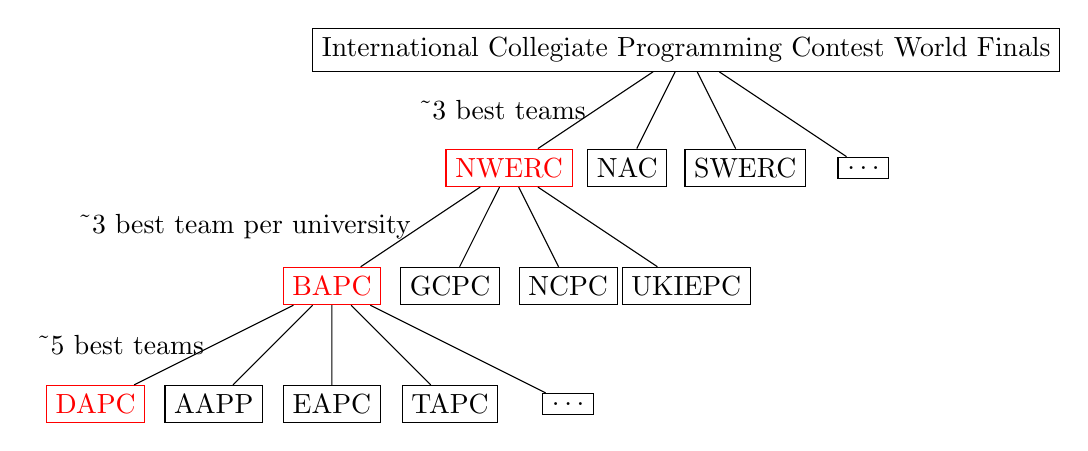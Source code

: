 \begin{tikzpicture}
  \tikzstyle{every node}=[draw]
  \node {International Collegiate Programming Contest World Finals}
    child {node[red]{NWERC}
        child { node[red] {BAPC}
          child {node[red] {DAPC} edge from parent node[left, draw=none]{\textasciitilde 5 best teams}}
          child {node {AAPP}}
          child {node {EAPC}}
          child {node {TAPC}}
          child {node {$\ldots$}}
          edge from parent node[left, draw=none]{\textasciitilde3 best team per university}
        }
    child {node{GCPC}}
    child {node{NCPC}}
    child {node{UKIEPC}}
    edge from parent node[left, draw=none] {\textasciitilde3 best teams}
  }
  child {node {NAC}}
  child {node{SWERC}}
  child {node{$\ldots$}};

\end{tikzpicture}
